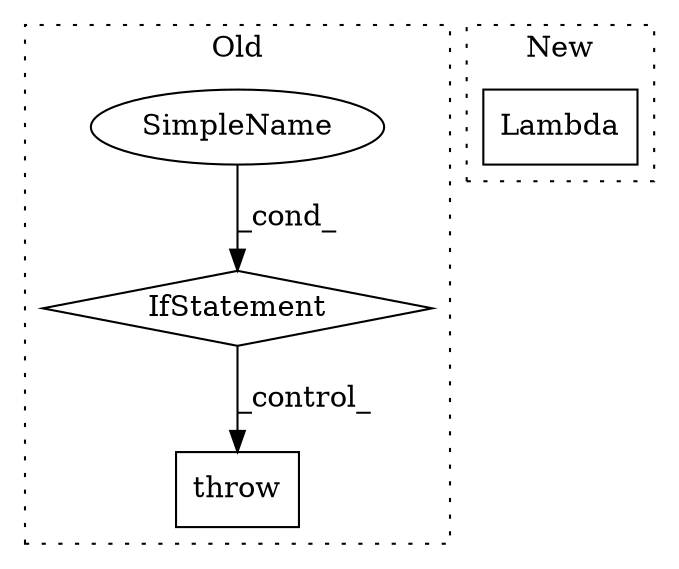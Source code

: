 digraph G {
subgraph cluster0 {
1 [label="throw" a="53" s="1810" l="6" shape="box"];
3 [label="IfStatement" a="25" s="1105,1143" l="4,2" shape="diamond"];
4 [label="SimpleName" a="42" s="" l="" shape="ellipse"];
label = "Old";
style="dotted";
}
subgraph cluster1 {
2 [label="Lambda" a="32" s="2318,2360" l="7,1" shape="box"];
label = "New";
style="dotted";
}
3 -> 1 [label="_control_"];
4 -> 3 [label="_cond_"];
}